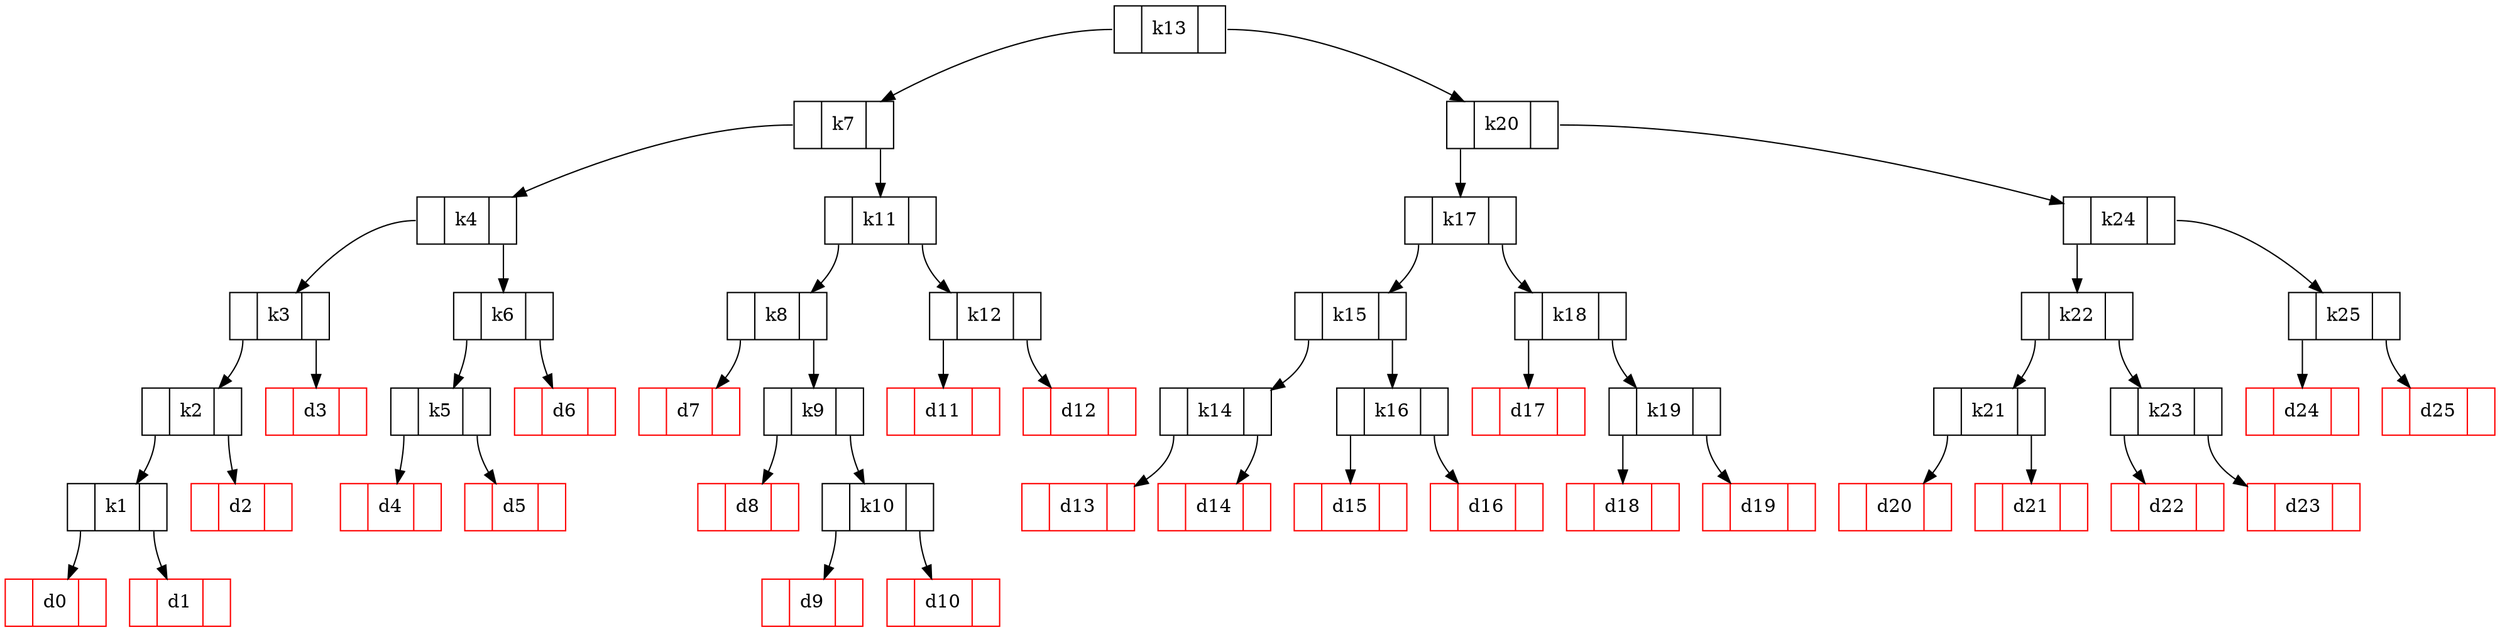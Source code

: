 digraph {
	node [shape = record];
	0 [label = "<0>  |<1>k13|<2>  "];
	0: 0 -> 1;
	1 [label = "<0>  |<1>k7|<2>  "];
	1: 0 -> 2;
	2 [label = "<0>  |<1>k4|<2>  "];
	2: 0 -> 3;
	3 [label = "<0>  |<1>k3|<2>  "];
	3: 0 -> 4;
	4 [label = "<0>  |<1>k2|<2>  "];
	4: 0 -> 5;
	5 [label = "<0>  |<1>k1|<2>  "];
	5: 0 -> 6;
	6 [label = "<0>  |<1>d0|<2>  ",color=Red];
	5: 2 -> 7;
	7 [label = "<0>  |<1>d1|<2>  ",color=Red];
	4: 2 -> 8;
	8 [label = "<0>  |<1>d2|<2>  ",color=Red];
	3: 2 -> 9;
	9 [label = "<0>  |<1>d3|<2>  ",color=Red];
	2: 2 -> 10;
	10 [label = "<0>  |<1>k6|<2>  "];
	10: 0 -> 11;
	11 [label = "<0>  |<1>k5|<2>  "];
	11: 0 -> 12;
	12 [label = "<0>  |<1>d4|<2>  ",color=Red];
	11: 2 -> 13;
	13 [label = "<0>  |<1>d5|<2>  ",color=Red];
	10: 2 -> 14;
	14 [label = "<0>  |<1>d6|<2>  ",color=Red];
	1: 2 -> 15;
	15 [label = "<0>  |<1>k11|<2>  "];
	15: 0 -> 16;
	16 [label = "<0>  |<1>k8|<2>  "];
	16: 0 -> 17;
	17 [label = "<0>  |<1>d7|<2>  ",color=Red];
	16: 2 -> 18;
	18 [label = "<0>  |<1>k9|<2>  "];
	18: 0 -> 19;
	19 [label = "<0>  |<1>d8|<2>  ",color=Red];
	18: 2 -> 20;
	20 [label = "<0>  |<1>k10|<2>  "];
	20: 0 -> 21;
	21 [label = "<0>  |<1>d9|<2>  ",color=Red];
	20: 2 -> 22;
	22 [label = "<0>  |<1>d10|<2>  ",color=Red];
	15: 2 -> 23;
	23 [label = "<0>  |<1>k12|<2>  "];
	23: 0 -> 24;
	24 [label = "<0>  |<1>d11|<2>  ",color=Red];
	23: 2 -> 25;
	25 [label = "<0>  |<1>d12|<2>  ",color=Red];
	0: 2 -> 26;
	26 [label = "<0>  |<1>k20|<2>  "];
	26: 0 -> 27;
	27 [label = "<0>  |<1>k17|<2>  "];
	27: 0 -> 28;
	28 [label = "<0>  |<1>k15|<2>  "];
	28: 0 -> 29;
	29 [label = "<0>  |<1>k14|<2>  "];
	29: 0 -> 30;
	30 [label = "<0>  |<1>d13|<2>  ",color=Red];
	29: 2 -> 31;
	31 [label = "<0>  |<1>d14|<2>  ",color=Red];
	28: 2 -> 32;
	32 [label = "<0>  |<1>k16|<2>  "];
	32: 0 -> 33;
	33 [label = "<0>  |<1>d15|<2>  ",color=Red];
	32: 2 -> 34;
	34 [label = "<0>  |<1>d16|<2>  ",color=Red];
	27: 2 -> 35;
	35 [label = "<0>  |<1>k18|<2>  "];
	35: 0 -> 36;
	36 [label = "<0>  |<1>d17|<2>  ",color=Red];
	35: 2 -> 37;
	37 [label = "<0>  |<1>k19|<2>  "];
	37: 0 -> 38;
	38 [label = "<0>  |<1>d18|<2>  ",color=Red];
	37: 2 -> 39;
	39 [label = "<0>  |<1>d19|<2>  ",color=Red];
	26: 2 -> 40;
	40 [label = "<0>  |<1>k24|<2>  "];
	40: 0 -> 41;
	41 [label = "<0>  |<1>k22|<2>  "];
	41: 0 -> 42;
	42 [label = "<0>  |<1>k21|<2>  "];
	42: 0 -> 43;
	43 [label = "<0>  |<1>d20|<2>  ",color=Red];
	42: 2 -> 44;
	44 [label = "<0>  |<1>d21|<2>  ",color=Red];
	41: 2 -> 45;
	45 [label = "<0>  |<1>k23|<2>  "];
	45: 0 -> 46;
	46 [label = "<0>  |<1>d22|<2>  ",color=Red];
	45: 2 -> 47;
	47 [label = "<0>  |<1>d23|<2>  ",color=Red];
	40: 2 -> 48;
	48 [label = "<0>  |<1>k25|<2>  "];
	48: 0 -> 49;
	49 [label = "<0>  |<1>d24|<2>  ",color=Red];
	48: 2 -> 50;
	50 [label = "<0>  |<1>d25|<2>  ",color=Red];
}
